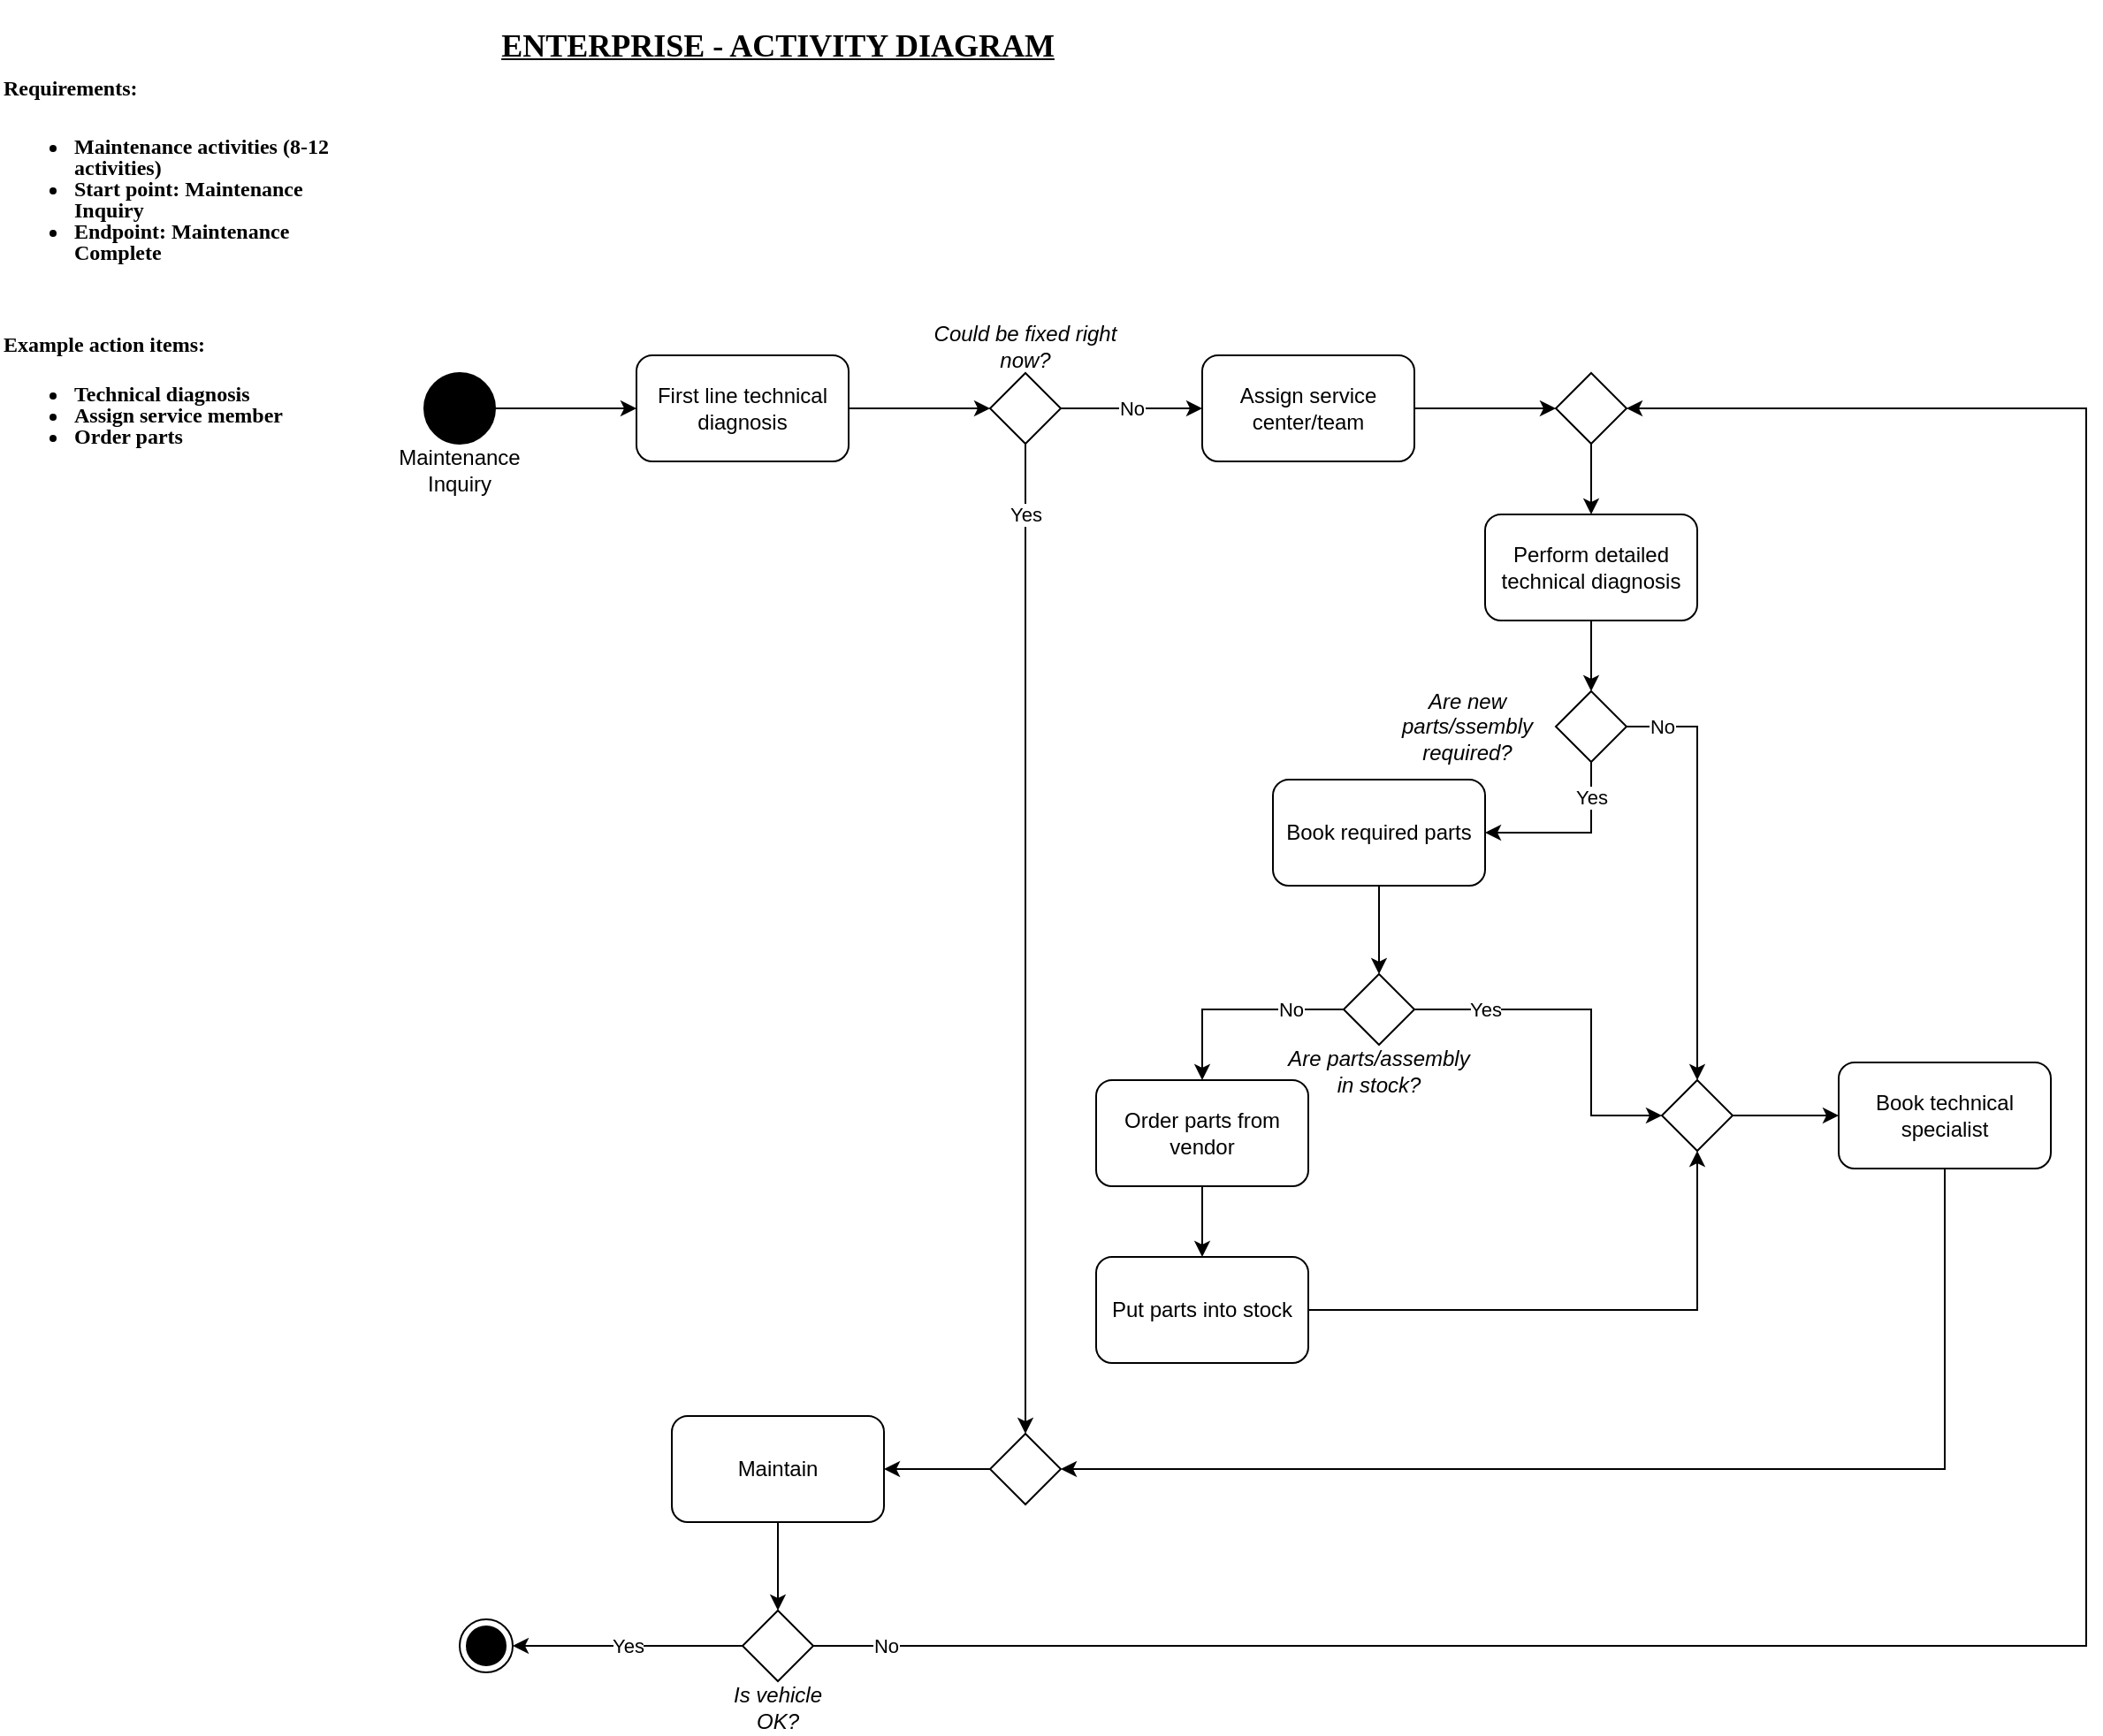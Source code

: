 <mxfile version="21.2.1" type="device">
  <diagram name="Página-1" id="ehgF72icQ8gTCcqaflWe">
    <mxGraphModel dx="874" dy="476" grid="1" gridSize="10" guides="1" tooltips="1" connect="1" arrows="1" fold="1" page="1" pageScale="1" pageWidth="827" pageHeight="1169" background="#ffffff" math="0" shadow="0">
      <root>
        <mxCell id="0" />
        <mxCell id="1" parent="0" />
        <mxCell id="daAKzE9-0zMQfF_IG0f5-1" value="&lt;p style=&quot;line-height: 50%;&quot;&gt;&lt;span&gt;Requirements:&lt;/span&gt;&lt;br&gt;&lt;/p&gt;&lt;ul style=&quot;line-height: 100%;&quot;&gt;&lt;br&gt;&lt;li&gt;Maintenance activities (8-12 activities)&lt;/li&gt;&lt;li&gt;Start point: Maintenance Inquiry&lt;/li&gt;&lt;li&gt;Endpoint: Maintenance Complete&lt;/li&gt;&lt;br&gt;&lt;/ul&gt;&lt;br&gt;&lt;span&gt;Example action items:&lt;/span&gt;&lt;br&gt;&lt;ul style=&quot;line-height: 50%;&quot;&gt;&lt;br&gt;&lt;li&gt;Technical diagnosis&lt;/li&gt;&lt;br&gt;&lt;li&gt;Assign service member&lt;/li&gt;&lt;br&gt;&lt;li&gt;Order parts&lt;/li&gt;&lt;br&gt;&lt;/ul&gt;&lt;p&gt;&lt;/p&gt;" style="text;html=1;strokeColor=none;fillColor=none;align=left;verticalAlign=middle;whiteSpace=wrap;rounded=0;fontFamily=Coming Soon;fontSource=https%3A%2F%2Ffonts.googleapis.com%2Fcss%3Ffamily%3DComing%2BSoon;fontStyle=1" parent="1" vertex="1">
          <mxGeometry x="40" y="40" width="210" height="280" as="geometry" />
        </mxCell>
        <mxCell id="daAKzE9-0zMQfF_IG0f5-2" value="&lt;h2&gt;ENTERPRISE - ACTIVITY DIAGRAM&lt;/h2&gt;" style="text;html=1;strokeColor=none;fillColor=none;align=center;verticalAlign=middle;whiteSpace=wrap;rounded=0;fontFamily=Coming Soon;fontSource=https%3A%2F%2Ffonts.googleapis.com%2Fcss%3Ffamily%3DComing%2BSoon;fontStyle=5" parent="1" vertex="1">
          <mxGeometry x="320" y="40" width="320" height="30" as="geometry" />
        </mxCell>
        <mxCell id="jEPlvoe9myMkqVrqk7bV-4" value="" style="edgeStyle=orthogonalEdgeStyle;rounded=0;orthogonalLoop=1;jettySize=auto;html=1;" edge="1" parent="1" source="jEPlvoe9myMkqVrqk7bV-1" target="jEPlvoe9myMkqVrqk7bV-3">
          <mxGeometry relative="1" as="geometry" />
        </mxCell>
        <mxCell id="jEPlvoe9myMkqVrqk7bV-1" value="" style="ellipse;whiteSpace=wrap;html=1;aspect=fixed;fillColor=#000000;" vertex="1" parent="1">
          <mxGeometry x="280" y="240" width="40" height="40" as="geometry" />
        </mxCell>
        <mxCell id="jEPlvoe9myMkqVrqk7bV-2" value="Maintenance Inquiry" style="text;html=1;strokeColor=none;fillColor=none;align=center;verticalAlign=middle;whiteSpace=wrap;rounded=0;" vertex="1" parent="1">
          <mxGeometry x="245" y="280" width="110" height="30" as="geometry" />
        </mxCell>
        <mxCell id="jEPlvoe9myMkqVrqk7bV-9" style="edgeStyle=orthogonalEdgeStyle;rounded=0;orthogonalLoop=1;jettySize=auto;html=1;entryX=0;entryY=0.5;entryDx=0;entryDy=0;" edge="1" parent="1" source="jEPlvoe9myMkqVrqk7bV-3" target="jEPlvoe9myMkqVrqk7bV-5">
          <mxGeometry relative="1" as="geometry" />
        </mxCell>
        <mxCell id="jEPlvoe9myMkqVrqk7bV-3" value="First line technical diagnosis" style="rounded=1;whiteSpace=wrap;html=1;" vertex="1" parent="1">
          <mxGeometry x="400" y="230" width="120" height="60" as="geometry" />
        </mxCell>
        <mxCell id="jEPlvoe9myMkqVrqk7bV-11" value="No" style="edgeStyle=orthogonalEdgeStyle;rounded=0;orthogonalLoop=1;jettySize=auto;html=1;entryX=0;entryY=0.5;entryDx=0;entryDy=0;" edge="1" parent="1" source="jEPlvoe9myMkqVrqk7bV-5" target="jEPlvoe9myMkqVrqk7bV-10">
          <mxGeometry relative="1" as="geometry" />
        </mxCell>
        <mxCell id="jEPlvoe9myMkqVrqk7bV-37" value="Yes" style="edgeStyle=orthogonalEdgeStyle;rounded=0;orthogonalLoop=1;jettySize=auto;html=1;" edge="1" parent="1" source="jEPlvoe9myMkqVrqk7bV-5" target="jEPlvoe9myMkqVrqk7bV-36">
          <mxGeometry x="-0.857" relative="1" as="geometry">
            <mxPoint as="offset" />
          </mxGeometry>
        </mxCell>
        <mxCell id="jEPlvoe9myMkqVrqk7bV-5" value="" style="rhombus;whiteSpace=wrap;html=1;" vertex="1" parent="1">
          <mxGeometry x="600" y="240" width="40" height="40" as="geometry" />
        </mxCell>
        <mxCell id="jEPlvoe9myMkqVrqk7bV-6" value="&lt;i&gt;Could be fixed right now?&lt;/i&gt;" style="text;html=1;strokeColor=none;fillColor=none;align=center;verticalAlign=middle;whiteSpace=wrap;rounded=0;" vertex="1" parent="1">
          <mxGeometry x="555" y="210" width="130" height="30" as="geometry" />
        </mxCell>
        <mxCell id="jEPlvoe9myMkqVrqk7bV-13" value="" style="edgeStyle=orthogonalEdgeStyle;rounded=0;orthogonalLoop=1;jettySize=auto;html=1;" edge="1" parent="1" source="jEPlvoe9myMkqVrqk7bV-10" target="jEPlvoe9myMkqVrqk7bV-12">
          <mxGeometry relative="1" as="geometry" />
        </mxCell>
        <mxCell id="jEPlvoe9myMkqVrqk7bV-10" value="Assign service center/team" style="rounded=1;whiteSpace=wrap;html=1;" vertex="1" parent="1">
          <mxGeometry x="720" y="230" width="120" height="60" as="geometry" />
        </mxCell>
        <mxCell id="jEPlvoe9myMkqVrqk7bV-15" value="" style="edgeStyle=orthogonalEdgeStyle;rounded=0;orthogonalLoop=1;jettySize=auto;html=1;" edge="1" parent="1" source="jEPlvoe9myMkqVrqk7bV-12" target="jEPlvoe9myMkqVrqk7bV-14">
          <mxGeometry relative="1" as="geometry" />
        </mxCell>
        <mxCell id="jEPlvoe9myMkqVrqk7bV-12" value="" style="rhombus;whiteSpace=wrap;html=1;" vertex="1" parent="1">
          <mxGeometry x="920" y="240" width="40" height="40" as="geometry" />
        </mxCell>
        <mxCell id="jEPlvoe9myMkqVrqk7bV-19" style="edgeStyle=orthogonalEdgeStyle;rounded=0;orthogonalLoop=1;jettySize=auto;html=1;entryX=0.5;entryY=0;entryDx=0;entryDy=0;" edge="1" parent="1" source="jEPlvoe9myMkqVrqk7bV-14" target="jEPlvoe9myMkqVrqk7bV-16">
          <mxGeometry relative="1" as="geometry" />
        </mxCell>
        <mxCell id="jEPlvoe9myMkqVrqk7bV-14" value="Perform detailed technical diagnosis" style="rounded=1;whiteSpace=wrap;html=1;" vertex="1" parent="1">
          <mxGeometry x="880" y="320" width="120" height="60" as="geometry" />
        </mxCell>
        <mxCell id="jEPlvoe9myMkqVrqk7bV-21" value="Yes" style="edgeStyle=orthogonalEdgeStyle;rounded=0;orthogonalLoop=1;jettySize=auto;html=1;entryX=1;entryY=0.5;entryDx=0;entryDy=0;" edge="1" parent="1" source="jEPlvoe9myMkqVrqk7bV-16" target="jEPlvoe9myMkqVrqk7bV-20">
          <mxGeometry x="-0.6" relative="1" as="geometry">
            <Array as="points">
              <mxPoint x="940" y="500" />
            </Array>
            <mxPoint as="offset" />
          </mxGeometry>
        </mxCell>
        <mxCell id="jEPlvoe9myMkqVrqk7bV-27" value="No" style="edgeStyle=orthogonalEdgeStyle;rounded=0;orthogonalLoop=1;jettySize=auto;html=1;entryX=0.5;entryY=0;entryDx=0;entryDy=0;" edge="1" parent="1" source="jEPlvoe9myMkqVrqk7bV-16" target="jEPlvoe9myMkqVrqk7bV-25">
          <mxGeometry x="-0.833" relative="1" as="geometry">
            <mxPoint as="offset" />
          </mxGeometry>
        </mxCell>
        <mxCell id="jEPlvoe9myMkqVrqk7bV-16" value="" style="rhombus;whiteSpace=wrap;html=1;" vertex="1" parent="1">
          <mxGeometry x="920" y="420" width="40" height="40" as="geometry" />
        </mxCell>
        <mxCell id="jEPlvoe9myMkqVrqk7bV-17" value="&lt;i&gt;Are new parts/ssembly required?&lt;/i&gt;" style="text;html=1;strokeColor=none;fillColor=none;align=center;verticalAlign=middle;whiteSpace=wrap;rounded=0;" vertex="1" parent="1">
          <mxGeometry x="820" y="410" width="100" height="60" as="geometry" />
        </mxCell>
        <mxCell id="jEPlvoe9myMkqVrqk7bV-23" value="" style="edgeStyle=orthogonalEdgeStyle;rounded=0;orthogonalLoop=1;jettySize=auto;html=1;" edge="1" parent="1" source="jEPlvoe9myMkqVrqk7bV-20" target="jEPlvoe9myMkqVrqk7bV-22">
          <mxGeometry relative="1" as="geometry" />
        </mxCell>
        <mxCell id="jEPlvoe9myMkqVrqk7bV-20" value="Book required parts" style="rounded=1;whiteSpace=wrap;html=1;" vertex="1" parent="1">
          <mxGeometry x="760" y="470" width="120" height="60" as="geometry" />
        </mxCell>
        <mxCell id="jEPlvoe9myMkqVrqk7bV-26" value="Yes" style="edgeStyle=orthogonalEdgeStyle;rounded=0;orthogonalLoop=1;jettySize=auto;html=1;entryX=0;entryY=0.5;entryDx=0;entryDy=0;" edge="1" parent="1" source="jEPlvoe9myMkqVrqk7bV-22" target="jEPlvoe9myMkqVrqk7bV-25">
          <mxGeometry x="-0.6" relative="1" as="geometry">
            <Array as="points">
              <mxPoint x="940" y="600" />
              <mxPoint x="940" y="660" />
            </Array>
            <mxPoint as="offset" />
          </mxGeometry>
        </mxCell>
        <mxCell id="jEPlvoe9myMkqVrqk7bV-29" value="No" style="edgeStyle=orthogonalEdgeStyle;rounded=0;orthogonalLoop=1;jettySize=auto;html=1;entryX=0.5;entryY=0;entryDx=0;entryDy=0;" edge="1" parent="1" source="jEPlvoe9myMkqVrqk7bV-22" target="jEPlvoe9myMkqVrqk7bV-28">
          <mxGeometry x="-0.5" relative="1" as="geometry">
            <mxPoint as="offset" />
          </mxGeometry>
        </mxCell>
        <mxCell id="jEPlvoe9myMkqVrqk7bV-22" value="" style="rhombus;whiteSpace=wrap;html=1;" vertex="1" parent="1">
          <mxGeometry x="800" y="580" width="40" height="40" as="geometry" />
        </mxCell>
        <mxCell id="jEPlvoe9myMkqVrqk7bV-24" value="&lt;i&gt;Are parts/assembly in stock?&lt;/i&gt;" style="text;html=1;strokeColor=none;fillColor=none;align=center;verticalAlign=middle;whiteSpace=wrap;rounded=0;" vertex="1" parent="1">
          <mxGeometry x="765" y="620" width="110" height="30" as="geometry" />
        </mxCell>
        <mxCell id="jEPlvoe9myMkqVrqk7bV-34" value="" style="edgeStyle=orthogonalEdgeStyle;rounded=0;orthogonalLoop=1;jettySize=auto;html=1;" edge="1" parent="1" source="jEPlvoe9myMkqVrqk7bV-25" target="jEPlvoe9myMkqVrqk7bV-33">
          <mxGeometry relative="1" as="geometry" />
        </mxCell>
        <mxCell id="jEPlvoe9myMkqVrqk7bV-25" value="" style="rhombus;whiteSpace=wrap;html=1;" vertex="1" parent="1">
          <mxGeometry x="980" y="640" width="40" height="40" as="geometry" />
        </mxCell>
        <mxCell id="jEPlvoe9myMkqVrqk7bV-31" value="" style="edgeStyle=orthogonalEdgeStyle;rounded=0;orthogonalLoop=1;jettySize=auto;html=1;" edge="1" parent="1" source="jEPlvoe9myMkqVrqk7bV-28" target="jEPlvoe9myMkqVrqk7bV-30">
          <mxGeometry relative="1" as="geometry" />
        </mxCell>
        <mxCell id="jEPlvoe9myMkqVrqk7bV-28" value="Order parts from vendor" style="rounded=1;whiteSpace=wrap;html=1;" vertex="1" parent="1">
          <mxGeometry x="660" y="640" width="120" height="60" as="geometry" />
        </mxCell>
        <mxCell id="jEPlvoe9myMkqVrqk7bV-32" style="edgeStyle=orthogonalEdgeStyle;rounded=0;orthogonalLoop=1;jettySize=auto;html=1;entryX=0.5;entryY=1;entryDx=0;entryDy=0;" edge="1" parent="1" source="jEPlvoe9myMkqVrqk7bV-30" target="jEPlvoe9myMkqVrqk7bV-25">
          <mxGeometry relative="1" as="geometry" />
        </mxCell>
        <mxCell id="jEPlvoe9myMkqVrqk7bV-30" value="Put parts into stock" style="rounded=1;whiteSpace=wrap;html=1;" vertex="1" parent="1">
          <mxGeometry x="660" y="740" width="120" height="60" as="geometry" />
        </mxCell>
        <mxCell id="jEPlvoe9myMkqVrqk7bV-38" style="edgeStyle=orthogonalEdgeStyle;rounded=0;orthogonalLoop=1;jettySize=auto;html=1;entryX=1;entryY=0.5;entryDx=0;entryDy=0;" edge="1" parent="1" source="jEPlvoe9myMkqVrqk7bV-33" target="jEPlvoe9myMkqVrqk7bV-36">
          <mxGeometry relative="1" as="geometry">
            <Array as="points">
              <mxPoint x="1140" y="860" />
            </Array>
          </mxGeometry>
        </mxCell>
        <mxCell id="jEPlvoe9myMkqVrqk7bV-33" value="Book technical specialist" style="rounded=1;whiteSpace=wrap;html=1;" vertex="1" parent="1">
          <mxGeometry x="1080" y="630" width="120" height="60" as="geometry" />
        </mxCell>
        <mxCell id="jEPlvoe9myMkqVrqk7bV-40" value="" style="edgeStyle=orthogonalEdgeStyle;rounded=0;orthogonalLoop=1;jettySize=auto;html=1;" edge="1" parent="1" source="jEPlvoe9myMkqVrqk7bV-36" target="jEPlvoe9myMkqVrqk7bV-39">
          <mxGeometry relative="1" as="geometry" />
        </mxCell>
        <mxCell id="jEPlvoe9myMkqVrqk7bV-36" value="" style="rhombus;whiteSpace=wrap;html=1;" vertex="1" parent="1">
          <mxGeometry x="600" y="840" width="40" height="40" as="geometry" />
        </mxCell>
        <mxCell id="jEPlvoe9myMkqVrqk7bV-42" value="" style="edgeStyle=orthogonalEdgeStyle;rounded=0;orthogonalLoop=1;jettySize=auto;html=1;" edge="1" parent="1" source="jEPlvoe9myMkqVrqk7bV-39" target="jEPlvoe9myMkqVrqk7bV-41">
          <mxGeometry relative="1" as="geometry" />
        </mxCell>
        <mxCell id="jEPlvoe9myMkqVrqk7bV-39" value="Maintain" style="rounded=1;whiteSpace=wrap;html=1;" vertex="1" parent="1">
          <mxGeometry x="420" y="830" width="120" height="60" as="geometry" />
        </mxCell>
        <mxCell id="jEPlvoe9myMkqVrqk7bV-43" value="No" style="edgeStyle=orthogonalEdgeStyle;rounded=0;orthogonalLoop=1;jettySize=auto;html=1;entryX=1;entryY=0.5;entryDx=0;entryDy=0;" edge="1" parent="1" source="jEPlvoe9myMkqVrqk7bV-41" target="jEPlvoe9myMkqVrqk7bV-12">
          <mxGeometry x="-0.952" relative="1" as="geometry">
            <Array as="points">
              <mxPoint x="1220" y="960" />
              <mxPoint x="1220" y="260" />
            </Array>
            <mxPoint as="offset" />
          </mxGeometry>
        </mxCell>
        <mxCell id="jEPlvoe9myMkqVrqk7bV-45" value="Yes" style="edgeStyle=orthogonalEdgeStyle;rounded=0;orthogonalLoop=1;jettySize=auto;html=1;" edge="1" parent="1" source="jEPlvoe9myMkqVrqk7bV-41" target="jEPlvoe9myMkqVrqk7bV-44">
          <mxGeometry relative="1" as="geometry" />
        </mxCell>
        <mxCell id="jEPlvoe9myMkqVrqk7bV-41" value="" style="rhombus;whiteSpace=wrap;html=1;" vertex="1" parent="1">
          <mxGeometry x="460" y="940" width="40" height="40" as="geometry" />
        </mxCell>
        <mxCell id="jEPlvoe9myMkqVrqk7bV-44" value="" style="ellipse;html=1;shape=endState;fillColor=#000000;strokeColor=#000000;" vertex="1" parent="1">
          <mxGeometry x="300" y="945" width="30" height="30" as="geometry" />
        </mxCell>
        <mxCell id="jEPlvoe9myMkqVrqk7bV-46" value="&lt;i&gt;Is vehicle OK?&lt;/i&gt;" style="text;html=1;strokeColor=none;fillColor=none;align=center;verticalAlign=middle;whiteSpace=wrap;rounded=0;" vertex="1" parent="1">
          <mxGeometry x="450" y="980" width="60" height="30" as="geometry" />
        </mxCell>
      </root>
    </mxGraphModel>
  </diagram>
</mxfile>
